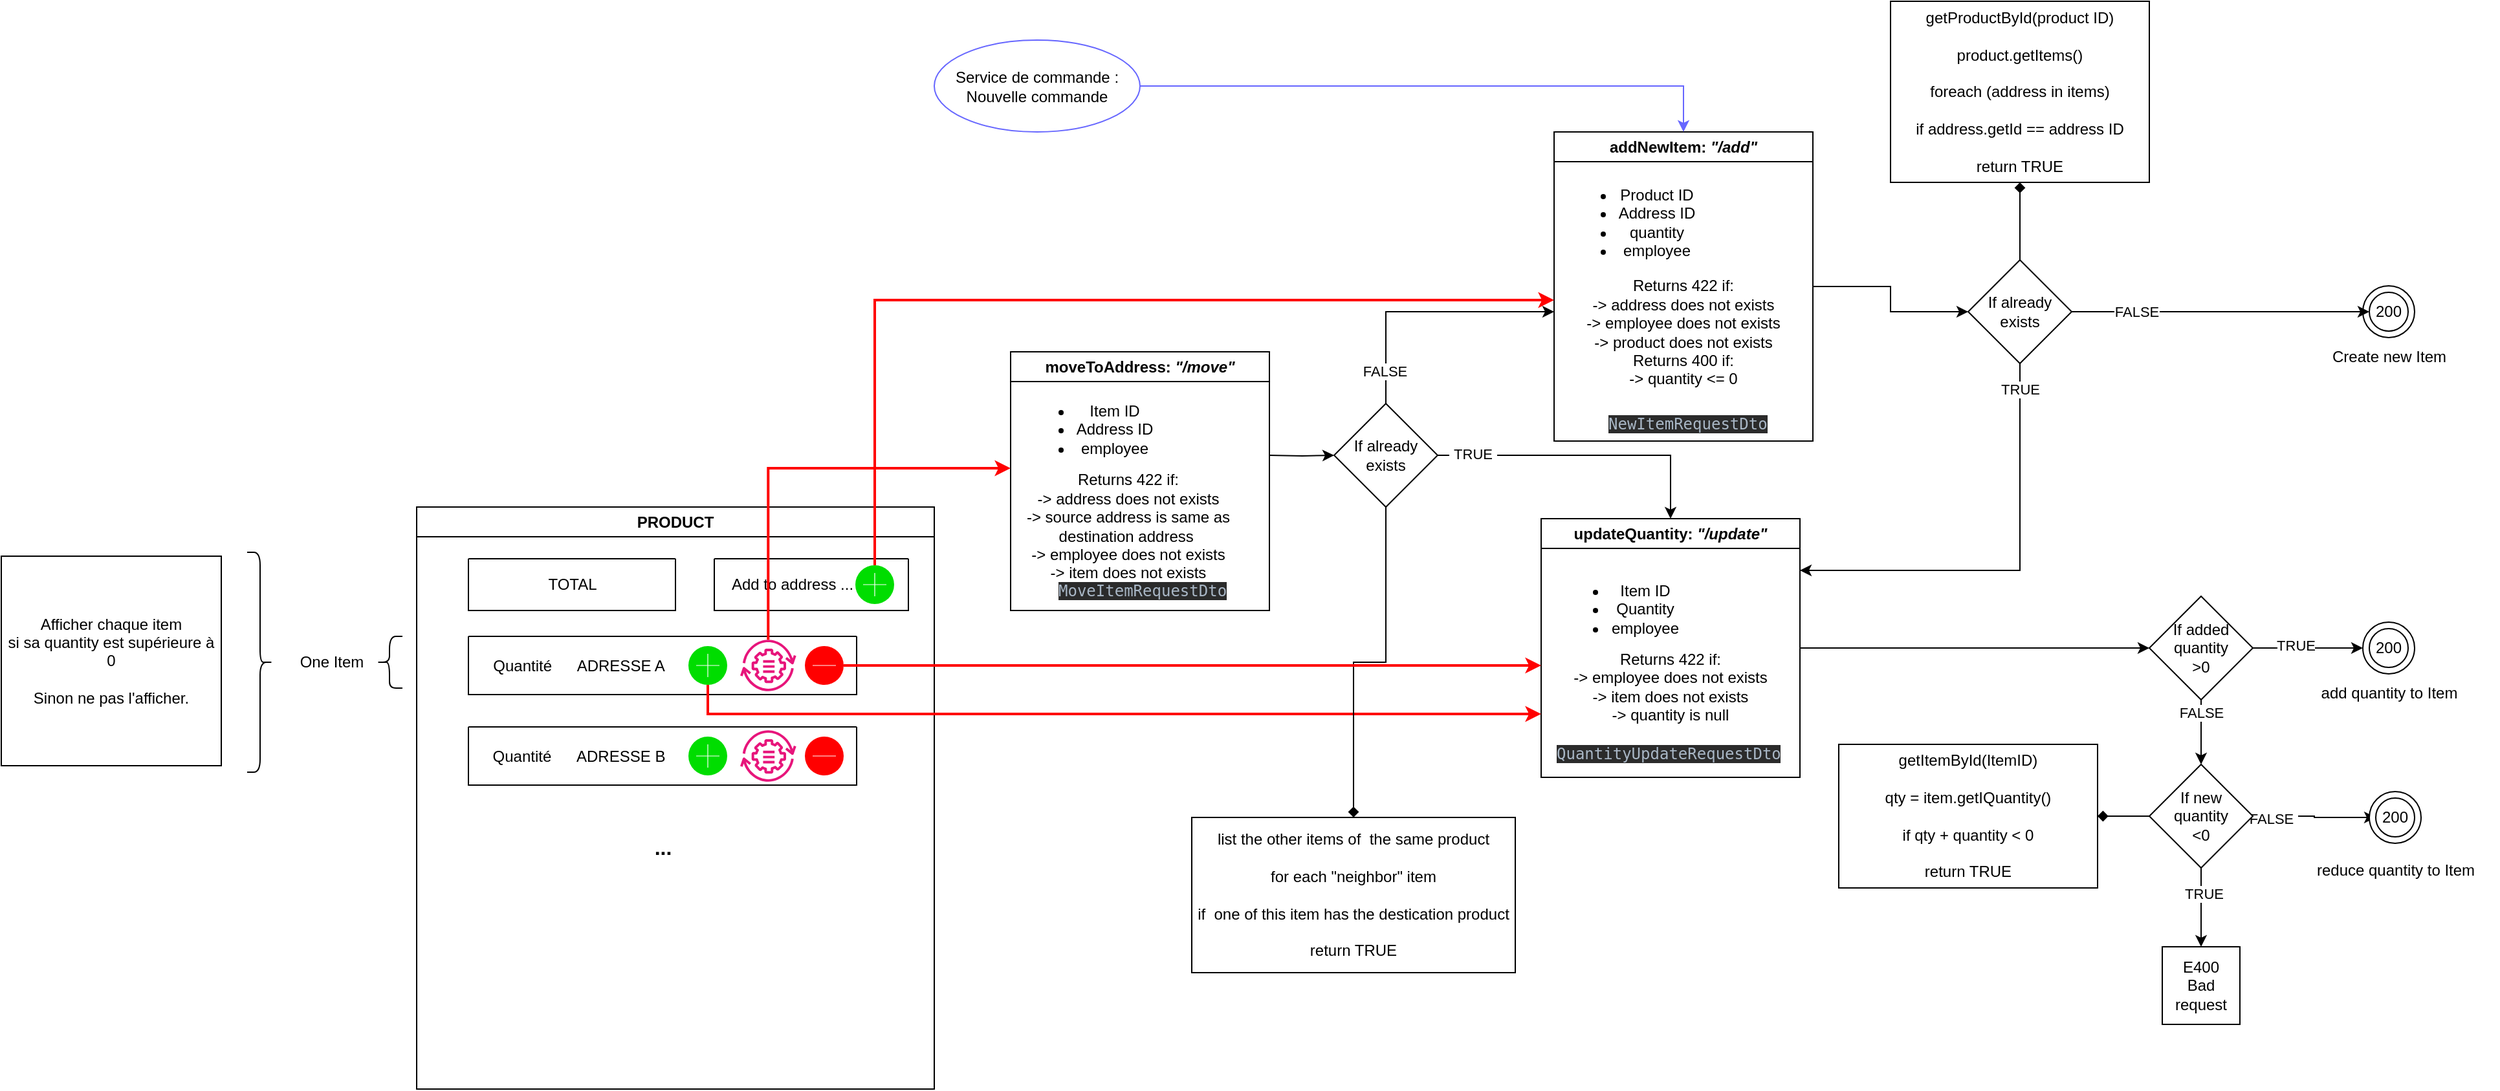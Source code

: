 <mxfile version="22.1.2" type="device">
  <diagram name="Page-1" id="juLC3zvcWGA9uQwjYyNq">
    <mxGraphModel dx="2390" dy="3745" grid="1" gridSize="10" guides="1" tooltips="1" connect="1" arrows="1" fold="1" page="1" pageScale="1" pageWidth="827" pageHeight="1169" math="0" shadow="0">
      <root>
        <mxCell id="0" />
        <mxCell id="1" parent="0" />
        <mxCell id="imZKD1N6SDobM8C1172t-1" value="PRODUCT" style="swimlane;whiteSpace=wrap;html=1;" parent="1" vertex="1">
          <mxGeometry x="1041" y="-880" width="400" height="450" as="geometry" />
        </mxCell>
        <mxCell id="imZKD1N6SDobM8C1172t-2" value="" style="swimlane;startSize=0;" parent="imZKD1N6SDobM8C1172t-1" vertex="1">
          <mxGeometry x="40" y="100" width="300" height="45" as="geometry" />
        </mxCell>
        <mxCell id="imZKD1N6SDobM8C1172t-3" value="Quantité&amp;nbsp; &amp;nbsp; &amp;nbsp; ADRESSE A" style="text;html=1;align=center;verticalAlign=middle;resizable=0;points=[];autosize=1;strokeColor=none;fillColor=none;" parent="imZKD1N6SDobM8C1172t-2" vertex="1">
          <mxGeometry x="5" y="7.5" width="160" height="30" as="geometry" />
        </mxCell>
        <mxCell id="imZKD1N6SDobM8C1172t-4" value="" style="html=1;verticalLabelPosition=bottom;labelBackgroundColor=#ffffff;verticalAlign=top;shadow=0;dashed=0;strokeWidth=2;shape=mxgraph.ios7.misc.add;fillColor=#00dd00;strokeColor=#ffffff;sketch=0;" parent="imZKD1N6SDobM8C1172t-2" vertex="1">
          <mxGeometry x="170" y="7.5" width="30" height="30" as="geometry" />
        </mxCell>
        <mxCell id="imZKD1N6SDobM8C1172t-5" value="" style="sketch=0;outlineConnect=0;fontColor=#232F3E;gradientColor=none;fillColor=#E7157B;strokeColor=none;dashed=0;verticalLabelPosition=bottom;verticalAlign=top;align=center;html=1;fontSize=12;fontStyle=0;aspect=fixed;pointerEvents=1;shape=mxgraph.aws4.systems_manager_change_manager;" parent="imZKD1N6SDobM8C1172t-2" vertex="1">
          <mxGeometry x="210" y="2.5" width="43.33" height="40" as="geometry" />
        </mxCell>
        <mxCell id="imZKD1N6SDobM8C1172t-6" value="" style="html=1;verticalLabelPosition=bottom;labelBackgroundColor=#ffffff;verticalAlign=top;shadow=0;dashed=0;strokeWidth=2;shape=mxgraph.ios7.misc.delete;fillColor=#ff0000;strokeColor=#ffffff;sketch=0;" parent="imZKD1N6SDobM8C1172t-2" vertex="1">
          <mxGeometry x="260" y="7.5" width="30" height="30" as="geometry" />
        </mxCell>
        <mxCell id="imZKD1N6SDobM8C1172t-7" value="" style="swimlane;startSize=0;" parent="imZKD1N6SDobM8C1172t-1" vertex="1">
          <mxGeometry x="40" y="40" width="160" height="40" as="geometry" />
        </mxCell>
        <mxCell id="imZKD1N6SDobM8C1172t-8" value="TOTAL" style="text;html=1;align=center;verticalAlign=middle;resizable=0;points=[];autosize=1;strokeColor=none;fillColor=none;" parent="imZKD1N6SDobM8C1172t-7" vertex="1">
          <mxGeometry x="50" y="5" width="60" height="30" as="geometry" />
        </mxCell>
        <mxCell id="imZKD1N6SDobM8C1172t-9" value="" style="swimlane;startSize=0;" parent="imZKD1N6SDobM8C1172t-1" vertex="1">
          <mxGeometry x="40" y="170" width="300" height="45" as="geometry" />
        </mxCell>
        <mxCell id="imZKD1N6SDobM8C1172t-10" value="Quantité&amp;nbsp; &amp;nbsp; &amp;nbsp; ADRESSE B" style="text;html=1;align=center;verticalAlign=middle;resizable=0;points=[];autosize=1;strokeColor=none;fillColor=none;" parent="imZKD1N6SDobM8C1172t-9" vertex="1">
          <mxGeometry x="5" y="7.5" width="160" height="30" as="geometry" />
        </mxCell>
        <mxCell id="imZKD1N6SDobM8C1172t-11" value="" style="html=1;verticalLabelPosition=bottom;labelBackgroundColor=#ffffff;verticalAlign=top;shadow=0;dashed=0;strokeWidth=2;shape=mxgraph.ios7.misc.add;fillColor=#00dd00;strokeColor=#ffffff;sketch=0;" parent="imZKD1N6SDobM8C1172t-9" vertex="1">
          <mxGeometry x="170" y="7.5" width="30" height="30" as="geometry" />
        </mxCell>
        <mxCell id="imZKD1N6SDobM8C1172t-12" value="" style="sketch=0;outlineConnect=0;fontColor=#232F3E;gradientColor=none;fillColor=#E7157B;strokeColor=none;dashed=0;verticalLabelPosition=bottom;verticalAlign=top;align=center;html=1;fontSize=12;fontStyle=0;aspect=fixed;pointerEvents=1;shape=mxgraph.aws4.systems_manager_change_manager;" parent="imZKD1N6SDobM8C1172t-9" vertex="1">
          <mxGeometry x="210" y="2.5" width="43.33" height="40" as="geometry" />
        </mxCell>
        <mxCell id="imZKD1N6SDobM8C1172t-13" value="" style="html=1;verticalLabelPosition=bottom;labelBackgroundColor=#ffffff;verticalAlign=top;shadow=0;dashed=0;strokeWidth=2;shape=mxgraph.ios7.misc.delete;fillColor=#ff0000;strokeColor=#ffffff;sketch=0;" parent="imZKD1N6SDobM8C1172t-9" vertex="1">
          <mxGeometry x="260" y="7.5" width="30" height="30" as="geometry" />
        </mxCell>
        <mxCell id="imZKD1N6SDobM8C1172t-16" value="" style="swimlane;startSize=0;" parent="imZKD1N6SDobM8C1172t-1" vertex="1">
          <mxGeometry x="230" y="40" width="150" height="40" as="geometry" />
        </mxCell>
        <mxCell id="imZKD1N6SDobM8C1172t-18" value="Add to address ..." style="text;html=1;align=center;verticalAlign=middle;resizable=0;points=[];autosize=1;strokeColor=none;fillColor=none;" parent="imZKD1N6SDobM8C1172t-16" vertex="1">
          <mxGeometry y="5" width="120" height="30" as="geometry" />
        </mxCell>
        <mxCell id="imZKD1N6SDobM8C1172t-15" value="" style="html=1;verticalLabelPosition=bottom;labelBackgroundColor=#ffffff;verticalAlign=top;shadow=0;dashed=0;strokeWidth=2;shape=mxgraph.ios7.misc.add;fillColor=#00dd00;strokeColor=#ffffff;sketch=0;" parent="imZKD1N6SDobM8C1172t-16" vertex="1">
          <mxGeometry x="109" y="5" width="30" height="30" as="geometry" />
        </mxCell>
        <mxCell id="imZKD1N6SDobM8C1172t-22" value="&lt;b&gt;&lt;font style=&quot;font-size: 16px;&quot;&gt;...&lt;/font&gt;&lt;/b&gt;" style="text;html=1;align=center;verticalAlign=middle;resizable=0;points=[];autosize=1;strokeColor=none;fillColor=none;" parent="imZKD1N6SDobM8C1172t-1" vertex="1">
          <mxGeometry x="170" y="248" width="40" height="30" as="geometry" />
        </mxCell>
        <mxCell id="imZKD1N6SDobM8C1172t-27" style="edgeStyle=orthogonalEdgeStyle;rounded=0;orthogonalLoop=1;jettySize=auto;html=1;" parent="1" source="imZKD1N6SDobM8C1172t-14" target="imZKD1N6SDobM8C1172t-26" edge="1">
          <mxGeometry relative="1" as="geometry" />
        </mxCell>
        <mxCell id="imZKD1N6SDobM8C1172t-14" value="addNewItem: &lt;i&gt;&quot;/add&quot;&lt;/i&gt;" style="swimlane;whiteSpace=wrap;html=1;startSize=23;" parent="1" vertex="1">
          <mxGeometry x="1920" y="-1170" width="200" height="239" as="geometry" />
        </mxCell>
        <mxCell id="imZKD1N6SDobM8C1172t-19" value="&lt;ul&gt;&lt;li&gt;Product ID&lt;/li&gt;&lt;li&gt;Address ID&lt;/li&gt;&lt;li&gt;quantity&lt;/li&gt;&lt;li&gt;employee&lt;/li&gt;&lt;/ul&gt;" style="text;html=1;align=center;verticalAlign=middle;resizable=0;points=[];autosize=1;strokeColor=none;fillColor=none;" parent="imZKD1N6SDobM8C1172t-14" vertex="1">
          <mxGeometry x="-1" y="20" width="120" height="100" as="geometry" />
        </mxCell>
        <mxCell id="imZKD1N6SDobM8C1172t-65" value="Returns 422 if:&lt;br&gt;-&amp;gt; address does not exists&lt;br&gt;-&amp;gt; employee does not exists&lt;br&gt;-&amp;gt; product does not exists&lt;br&gt;Returns 400 if:&lt;br&gt;-&amp;gt; quantity &amp;lt;= 0" style="text;html=1;strokeColor=none;fillColor=none;align=center;verticalAlign=middle;whiteSpace=wrap;rounded=0;" parent="imZKD1N6SDobM8C1172t-14" vertex="1">
          <mxGeometry x="19" y="140" width="162" height="30" as="geometry" />
        </mxCell>
        <mxCell id="ZWg43RYlgXbW-FR2VFtU-54" value="&lt;div style=&quot;background-color:#2b2b2b;color:#a9b7c6&quot;&gt;&lt;pre style=&quot;font-family:&#39;JetBrains Mono&#39;,monospace;font-size:9,8pt;&quot;&gt;NewItemRequestDto&lt;/pre&gt;&lt;/div&gt;" style="text;whiteSpace=wrap;html=1;" parent="imZKD1N6SDobM8C1172t-14" vertex="1">
          <mxGeometry x="40" y="200" width="160" height="30" as="geometry" />
        </mxCell>
        <mxCell id="imZKD1N6SDobM8C1172t-20" value="" style="shape=curlyBracket;whiteSpace=wrap;html=1;rounded=1;labelPosition=left;verticalLabelPosition=middle;align=right;verticalAlign=middle;" parent="1" vertex="1">
          <mxGeometry x="1010" y="-780" width="20" height="40" as="geometry" />
        </mxCell>
        <mxCell id="imZKD1N6SDobM8C1172t-21" value="One Item" style="text;html=1;align=center;verticalAlign=middle;resizable=0;points=[];autosize=1;strokeColor=none;fillColor=none;" parent="1" vertex="1">
          <mxGeometry x="940" y="-775" width="70" height="30" as="geometry" />
        </mxCell>
        <mxCell id="imZKD1N6SDobM8C1172t-42" style="edgeStyle=orthogonalEdgeStyle;rounded=0;orthogonalLoop=1;jettySize=auto;html=1;" parent="1" source="imZKD1N6SDobM8C1172t-23" target="imZKD1N6SDobM8C1172t-74" edge="1">
          <mxGeometry relative="1" as="geometry">
            <mxPoint x="2240" y="-771" as="targetPoint" />
          </mxGeometry>
        </mxCell>
        <mxCell id="imZKD1N6SDobM8C1172t-23" value="updateQuantity: &lt;i&gt;&quot;/update&quot;&lt;/i&gt;" style="swimlane;whiteSpace=wrap;html=1;" parent="1" vertex="1">
          <mxGeometry x="1910" y="-871" width="200" height="200" as="geometry" />
        </mxCell>
        <mxCell id="imZKD1N6SDobM8C1172t-24" value="&lt;ul&gt;&lt;li&gt;Item ID&lt;/li&gt;&lt;li&gt;Quantity&lt;/li&gt;&lt;li&gt;employee&lt;/li&gt;&lt;/ul&gt;" style="text;html=1;align=center;verticalAlign=middle;resizable=0;points=[];autosize=1;strokeColor=none;fillColor=none;" parent="imZKD1N6SDobM8C1172t-23" vertex="1">
          <mxGeometry y="30" width="120" height="80" as="geometry" />
        </mxCell>
        <mxCell id="ZWg43RYlgXbW-FR2VFtU-9" value="Returns 422 if:&lt;br&gt;-&amp;gt; employee does not exists&lt;br&gt;-&amp;gt; item does not exists&lt;br&gt;-&amp;gt; quantity is null" style="text;html=1;strokeColor=none;fillColor=none;align=center;verticalAlign=middle;whiteSpace=wrap;rounded=0;" parent="imZKD1N6SDobM8C1172t-23" vertex="1">
          <mxGeometry x="19" y="115" width="162" height="30" as="geometry" />
        </mxCell>
        <mxCell id="ZWg43RYlgXbW-FR2VFtU-51" value="&lt;div style=&quot;background-color:#2b2b2b;color:#a9b7c6&quot;&gt;&lt;pre style=&quot;font-family:&#39;JetBrains Mono&#39;,monospace;font-size:9,8pt;&quot;&gt;QuantityUpdateRequestDto&lt;/pre&gt;&lt;/div&gt;" style="text;whiteSpace=wrap;html=1;" parent="imZKD1N6SDobM8C1172t-23" vertex="1">
          <mxGeometry x="10" y="156" width="180" height="44" as="geometry" />
        </mxCell>
        <mxCell id="imZKD1N6SDobM8C1172t-28" style="edgeStyle=orthogonalEdgeStyle;rounded=0;orthogonalLoop=1;jettySize=auto;html=1;" parent="1" source="imZKD1N6SDobM8C1172t-26" target="imZKD1N6SDobM8C1172t-23" edge="1">
          <mxGeometry relative="1" as="geometry">
            <Array as="points">
              <mxPoint x="2280" y="-831" />
            </Array>
          </mxGeometry>
        </mxCell>
        <mxCell id="imZKD1N6SDobM8C1172t-29" value="TRUE" style="edgeLabel;html=1;align=center;verticalAlign=middle;resizable=0;points=[];" parent="imZKD1N6SDobM8C1172t-28" vertex="1" connectable="0">
          <mxGeometry x="-0.879" relative="1" as="geometry">
            <mxPoint as="offset" />
          </mxGeometry>
        </mxCell>
        <mxCell id="imZKD1N6SDobM8C1172t-40" style="edgeStyle=orthogonalEdgeStyle;rounded=0;orthogonalLoop=1;jettySize=auto;html=1;endArrow=diamond;endFill=1;" parent="1" source="imZKD1N6SDobM8C1172t-26" target="imZKD1N6SDobM8C1172t-38" edge="1">
          <mxGeometry relative="1" as="geometry" />
        </mxCell>
        <mxCell id="imZKD1N6SDobM8C1172t-26" value="If already&lt;br&gt;exists" style="rhombus;whiteSpace=wrap;html=1;" parent="1" vertex="1">
          <mxGeometry x="2240" y="-1071" width="80" height="80" as="geometry" />
        </mxCell>
        <mxCell id="imZKD1N6SDobM8C1172t-37" value="" style="group" parent="1" vertex="1" connectable="0">
          <mxGeometry x="2510" y="-1051" width="110" height="70" as="geometry" />
        </mxCell>
        <mxCell id="imZKD1N6SDobM8C1172t-32" value="" style="group" parent="imZKD1N6SDobM8C1172t-37" vertex="1" connectable="0">
          <mxGeometry x="35" width="40" height="40" as="geometry" />
        </mxCell>
        <mxCell id="imZKD1N6SDobM8C1172t-30" value="" style="ellipse;whiteSpace=wrap;html=1;" parent="imZKD1N6SDobM8C1172t-32" vertex="1">
          <mxGeometry width="40" height="40" as="geometry" />
        </mxCell>
        <mxCell id="imZKD1N6SDobM8C1172t-31" value="200" style="ellipse;whiteSpace=wrap;html=1;" parent="imZKD1N6SDobM8C1172t-32" vertex="1">
          <mxGeometry x="5" y="5" width="30" height="30" as="geometry" />
        </mxCell>
        <mxCell id="imZKD1N6SDobM8C1172t-36" value="Create new Item" style="text;html=1;align=center;verticalAlign=middle;resizable=0;points=[];autosize=1;strokeColor=none;fillColor=none;" parent="imZKD1N6SDobM8C1172t-37" vertex="1">
          <mxGeometry y="40" width="110" height="30" as="geometry" />
        </mxCell>
        <mxCell id="imZKD1N6SDobM8C1172t-38" value="getProductById(product ID)&lt;br&gt;&lt;br&gt;product.getItems()&lt;br&gt;&lt;br&gt;foreach (address in items)&lt;br&gt;&lt;br&gt;if address.getId == address ID&lt;br&gt;&lt;br&gt;return TRUE" style="rounded=0;whiteSpace=wrap;html=1;" parent="1" vertex="1">
          <mxGeometry x="2180" y="-1271" width="200" height="140" as="geometry" />
        </mxCell>
        <mxCell id="imZKD1N6SDobM8C1172t-46" style="edgeStyle=orthogonalEdgeStyle;rounded=0;orthogonalLoop=1;jettySize=auto;html=1;entryX=0;entryY=0.5;entryDx=0;entryDy=0;" parent="1" source="imZKD1N6SDobM8C1172t-74" target="imZKD1N6SDobM8C1172t-51" edge="1">
          <mxGeometry relative="1" as="geometry">
            <mxPoint x="2370" y="-771" as="targetPoint" />
          </mxGeometry>
        </mxCell>
        <mxCell id="imZKD1N6SDobM8C1172t-78" value="TRUE" style="edgeLabel;html=1;align=center;verticalAlign=middle;resizable=0;points=[];" parent="imZKD1N6SDobM8C1172t-46" vertex="1" connectable="0">
          <mxGeometry x="-0.24" y="2" relative="1" as="geometry">
            <mxPoint as="offset" />
          </mxGeometry>
        </mxCell>
        <mxCell id="imZKD1N6SDobM8C1172t-49" value="" style="group" parent="1" vertex="1" connectable="0">
          <mxGeometry x="2510" y="-791" width="140" height="70" as="geometry" />
        </mxCell>
        <mxCell id="imZKD1N6SDobM8C1172t-50" value="" style="group" parent="imZKD1N6SDobM8C1172t-49" vertex="1" connectable="0">
          <mxGeometry x="35" width="40" height="40" as="geometry" />
        </mxCell>
        <mxCell id="imZKD1N6SDobM8C1172t-51" value="" style="ellipse;whiteSpace=wrap;html=1;" parent="imZKD1N6SDobM8C1172t-50" vertex="1">
          <mxGeometry width="40" height="40" as="geometry" />
        </mxCell>
        <mxCell id="imZKD1N6SDobM8C1172t-52" value="200" style="ellipse;whiteSpace=wrap;html=1;" parent="imZKD1N6SDobM8C1172t-50" vertex="1">
          <mxGeometry x="5" y="5" width="30" height="30" as="geometry" />
        </mxCell>
        <mxCell id="imZKD1N6SDobM8C1172t-53" value="add quantity to Item" style="text;html=1;align=center;verticalAlign=middle;resizable=0;points=[];autosize=1;strokeColor=none;fillColor=none;" parent="imZKD1N6SDobM8C1172t-49" vertex="1">
          <mxGeometry x="-10" y="40" width="130" height="30" as="geometry" />
        </mxCell>
        <mxCell id="imZKD1N6SDobM8C1172t-55" style="edgeStyle=orthogonalEdgeStyle;rounded=0;orthogonalLoop=1;jettySize=auto;html=1;strokeColor=#FF0000;strokeWidth=2;" parent="1" source="imZKD1N6SDobM8C1172t-15" target="imZKD1N6SDobM8C1172t-14" edge="1">
          <mxGeometry relative="1" as="geometry">
            <Array as="points">
              <mxPoint x="1395" y="-1040" />
            </Array>
          </mxGeometry>
        </mxCell>
        <mxCell id="imZKD1N6SDobM8C1172t-70" style="edgeStyle=orthogonalEdgeStyle;rounded=0;orthogonalLoop=1;jettySize=auto;html=1;entryX=0;entryY=0.5;entryDx=0;entryDy=0;" parent="1" target="imZKD1N6SDobM8C1172t-61" edge="1">
          <mxGeometry relative="1" as="geometry">
            <mxPoint x="1700" y="-920" as="sourcePoint" />
          </mxGeometry>
        </mxCell>
        <mxCell id="imZKD1N6SDobM8C1172t-56" value="moveToAddress: &lt;i&gt;&quot;/move&quot;&lt;/i&gt;" style="swimlane;whiteSpace=wrap;html=1;" parent="1" vertex="1">
          <mxGeometry x="1500" y="-1000" width="200" height="200" as="geometry" />
        </mxCell>
        <mxCell id="imZKD1N6SDobM8C1172t-57" value="&lt;ul&gt;&lt;li&gt;Item ID&lt;/li&gt;&lt;li&gt;Address ID&lt;/li&gt;&lt;li&gt;&lt;span style=&quot;background-color: initial;&quot;&gt;employee&lt;/span&gt;&lt;br&gt;&lt;/li&gt;&lt;/ul&gt;" style="text;html=1;align=center;verticalAlign=middle;resizable=0;points=[];autosize=1;strokeColor=none;fillColor=none;" parent="imZKD1N6SDobM8C1172t-56" vertex="1">
          <mxGeometry y="20" width="120" height="80" as="geometry" />
        </mxCell>
        <mxCell id="ZWg43RYlgXbW-FR2VFtU-2" value="Returns 422 if:&lt;br&gt;-&amp;gt; address does not exists&lt;br&gt;-&amp;gt; source address is same as destination address&amp;nbsp;&lt;br&gt;-&amp;gt; employee does not exists&lt;br&gt;-&amp;gt; item does not exists" style="text;html=1;strokeColor=none;fillColor=none;align=center;verticalAlign=middle;whiteSpace=wrap;rounded=0;" parent="imZKD1N6SDobM8C1172t-56" vertex="1">
          <mxGeometry x="10" y="120" width="162" height="30" as="geometry" />
        </mxCell>
        <mxCell id="ZWg43RYlgXbW-FR2VFtU-55" value="&lt;div style=&quot;background-color:#2b2b2b;color:#a9b7c6&quot;&gt;&lt;pre style=&quot;font-family:&#39;JetBrains Mono&#39;,monospace;font-size:9,8pt;&quot;&gt;MoveItemRequestDto&lt;/pre&gt;&lt;/div&gt;" style="text;whiteSpace=wrap;html=1;" parent="imZKD1N6SDobM8C1172t-56" vertex="1">
          <mxGeometry x="35" y="159" width="130" height="30" as="geometry" />
        </mxCell>
        <mxCell id="imZKD1N6SDobM8C1172t-58" style="edgeStyle=orthogonalEdgeStyle;rounded=0;orthogonalLoop=1;jettySize=auto;html=1;strokeWidth=2;strokeColor=#FF0000;" parent="1" source="imZKD1N6SDobM8C1172t-4" target="imZKD1N6SDobM8C1172t-23" edge="1">
          <mxGeometry relative="1" as="geometry">
            <Array as="points">
              <mxPoint x="1266" y="-720" />
            </Array>
          </mxGeometry>
        </mxCell>
        <mxCell id="imZKD1N6SDobM8C1172t-66" style="edgeStyle=orthogonalEdgeStyle;rounded=0;orthogonalLoop=1;jettySize=auto;html=1;" parent="1" source="imZKD1N6SDobM8C1172t-61" target="imZKD1N6SDobM8C1172t-23" edge="1">
          <mxGeometry relative="1" as="geometry" />
        </mxCell>
        <mxCell id="imZKD1N6SDobM8C1172t-68" value="&amp;nbsp;TRUE&amp;nbsp;" style="edgeLabel;html=1;align=center;verticalAlign=middle;resizable=0;points=[];" parent="imZKD1N6SDobM8C1172t-66" vertex="1" connectable="0">
          <mxGeometry x="-0.767" y="1" relative="1" as="geometry">
            <mxPoint as="offset" />
          </mxGeometry>
        </mxCell>
        <mxCell id="imZKD1N6SDobM8C1172t-67" style="edgeStyle=orthogonalEdgeStyle;rounded=0;orthogonalLoop=1;jettySize=auto;html=1;exitX=0.5;exitY=0;exitDx=0;exitDy=0;" parent="1" source="imZKD1N6SDobM8C1172t-61" target="imZKD1N6SDobM8C1172t-14" edge="1">
          <mxGeometry relative="1" as="geometry">
            <Array as="points">
              <mxPoint x="1790" y="-1031" />
            </Array>
          </mxGeometry>
        </mxCell>
        <mxCell id="imZKD1N6SDobM8C1172t-69" value="&amp;nbsp;FALSE&amp;nbsp;" style="edgeLabel;html=1;align=center;verticalAlign=middle;resizable=0;points=[];" parent="imZKD1N6SDobM8C1172t-67" vertex="1" connectable="0">
          <mxGeometry x="-0.751" y="1" relative="1" as="geometry">
            <mxPoint as="offset" />
          </mxGeometry>
        </mxCell>
        <mxCell id="o--LsUCS9y7IGcxnvnFK-2" style="edgeStyle=orthogonalEdgeStyle;rounded=0;orthogonalLoop=1;jettySize=auto;html=1;endArrow=diamond;endFill=1;" edge="1" parent="1" source="imZKD1N6SDobM8C1172t-61" target="o--LsUCS9y7IGcxnvnFK-4">
          <mxGeometry relative="1" as="geometry">
            <mxPoint x="1790" y="-690" as="targetPoint" />
          </mxGeometry>
        </mxCell>
        <mxCell id="imZKD1N6SDobM8C1172t-61" value="If already&lt;br&gt;exists" style="rhombus;whiteSpace=wrap;html=1;" parent="1" vertex="1">
          <mxGeometry x="1750" y="-960" width="80" height="80" as="geometry" />
        </mxCell>
        <mxCell id="imZKD1N6SDobM8C1172t-74" value="If added quantity&lt;br&gt;&amp;gt;0" style="rhombus;whiteSpace=wrap;html=1;" parent="1" vertex="1">
          <mxGeometry x="2380" y="-811" width="80" height="80" as="geometry" />
        </mxCell>
        <mxCell id="ZWg43RYlgXbW-FR2VFtU-1" style="edgeStyle=orthogonalEdgeStyle;rounded=0;orthogonalLoop=1;jettySize=auto;html=1;strokeWidth=2;strokeColor=#FF0000;" parent="1" source="imZKD1N6SDobM8C1172t-5" target="imZKD1N6SDobM8C1172t-56" edge="1">
          <mxGeometry relative="1" as="geometry">
            <Array as="points">
              <mxPoint x="1313" y="-910" />
            </Array>
          </mxGeometry>
        </mxCell>
        <mxCell id="imZKD1N6SDobM8C1172t-73" style="edgeStyle=orthogonalEdgeStyle;rounded=0;orthogonalLoop=1;jettySize=auto;html=1;strokeColor=#FF0000;strokeWidth=2;" parent="1" source="imZKD1N6SDobM8C1172t-6" target="imZKD1N6SDobM8C1172t-23" edge="1">
          <mxGeometry relative="1" as="geometry">
            <mxPoint x="1356" y="-720" as="targetPoint" />
            <Array as="points">
              <mxPoint x="1790" y="-758" />
              <mxPoint x="1790" y="-758" />
            </Array>
          </mxGeometry>
        </mxCell>
        <mxCell id="ZWg43RYlgXbW-FR2VFtU-4" value="" style="edgeStyle=orthogonalEdgeStyle;rounded=0;orthogonalLoop=1;jettySize=auto;html=1;" parent="1" source="imZKD1N6SDobM8C1172t-26" target="imZKD1N6SDobM8C1172t-31" edge="1">
          <mxGeometry relative="1" as="geometry">
            <mxPoint x="2320" y="-1031" as="sourcePoint" />
            <mxPoint x="2440" y="-1031.0" as="targetPoint" />
          </mxGeometry>
        </mxCell>
        <mxCell id="ZWg43RYlgXbW-FR2VFtU-5" value="FALSE" style="edgeLabel;html=1;align=center;verticalAlign=middle;resizable=0;points=[];" parent="ZWg43RYlgXbW-FR2VFtU-4" vertex="1" connectable="0">
          <mxGeometry x="-0.638" y="-1" relative="1" as="geometry">
            <mxPoint x="8" y="-1" as="offset" />
          </mxGeometry>
        </mxCell>
        <mxCell id="ZWg43RYlgXbW-FR2VFtU-13" style="edgeStyle=orthogonalEdgeStyle;rounded=0;orthogonalLoop=1;jettySize=auto;html=1;" parent="1" source="ZWg43RYlgXbW-FR2VFtU-10" target="ZWg43RYlgXbW-FR2VFtU-12" edge="1">
          <mxGeometry relative="1" as="geometry">
            <mxPoint x="2271.45" y="-721" as="sourcePoint" />
          </mxGeometry>
        </mxCell>
        <mxCell id="ZWg43RYlgXbW-FR2VFtU-14" value="TRUE" style="edgeLabel;html=1;align=center;verticalAlign=middle;resizable=0;points=[];" parent="ZWg43RYlgXbW-FR2VFtU-13" vertex="1" connectable="0">
          <mxGeometry x="-0.357" y="2" relative="1" as="geometry">
            <mxPoint as="offset" />
          </mxGeometry>
        </mxCell>
        <mxCell id="ZWg43RYlgXbW-FR2VFtU-12" value="E400&lt;br&gt;Bad request" style="whiteSpace=wrap;html=1;aspect=fixed;" parent="1" vertex="1">
          <mxGeometry x="2390.0" y="-540" width="60" height="60" as="geometry" />
        </mxCell>
        <mxCell id="ZWg43RYlgXbW-FR2VFtU-15" value="" style="edgeStyle=orthogonalEdgeStyle;rounded=0;orthogonalLoop=1;jettySize=auto;html=1;" parent="1" source="imZKD1N6SDobM8C1172t-74" target="ZWg43RYlgXbW-FR2VFtU-10" edge="1">
          <mxGeometry relative="1" as="geometry">
            <Array as="points" />
            <mxPoint x="2420" y="-731" as="sourcePoint" />
            <mxPoint x="1950" y="-540" as="targetPoint" />
          </mxGeometry>
        </mxCell>
        <mxCell id="ZWg43RYlgXbW-FR2VFtU-16" value="FALSE" style="edgeLabel;html=1;align=center;verticalAlign=middle;resizable=0;points=[];" parent="ZWg43RYlgXbW-FR2VFtU-15" vertex="1" connectable="0">
          <mxGeometry x="-0.942" y="2" relative="1" as="geometry">
            <mxPoint x="-2" y="8" as="offset" />
          </mxGeometry>
        </mxCell>
        <mxCell id="ZWg43RYlgXbW-FR2VFtU-40" style="edgeStyle=orthogonalEdgeStyle;rounded=0;orthogonalLoop=1;jettySize=auto;html=1;" parent="1" source="ZWg43RYlgXbW-FR2VFtU-10" target="ZWg43RYlgXbW-FR2VFtU-46" edge="1">
          <mxGeometry relative="1" as="geometry">
            <mxPoint x="2540" y="-640" as="targetPoint" />
          </mxGeometry>
        </mxCell>
        <mxCell id="ZWg43RYlgXbW-FR2VFtU-41" value="&amp;nbsp;FALSE&amp;nbsp;" style="edgeLabel;html=1;align=center;verticalAlign=middle;resizable=0;points=[];" parent="ZWg43RYlgXbW-FR2VFtU-40" vertex="1" connectable="0">
          <mxGeometry x="-0.705" y="-2" relative="1" as="geometry">
            <mxPoint as="offset" />
          </mxGeometry>
        </mxCell>
        <mxCell id="ZWg43RYlgXbW-FR2VFtU-43" style="edgeStyle=orthogonalEdgeStyle;rounded=0;orthogonalLoop=1;jettySize=auto;html=1;endArrow=diamond;endFill=1;" parent="1" source="ZWg43RYlgXbW-FR2VFtU-10" target="ZWg43RYlgXbW-FR2VFtU-42" edge="1">
          <mxGeometry relative="1" as="geometry" />
        </mxCell>
        <mxCell id="ZWg43RYlgXbW-FR2VFtU-10" value="If new &lt;br&gt;quantity&lt;br&gt;&amp;lt;0" style="rhombus;whiteSpace=wrap;html=1;" parent="1" vertex="1">
          <mxGeometry x="2380" y="-681" width="80" height="80" as="geometry" />
        </mxCell>
        <mxCell id="ZWg43RYlgXbW-FR2VFtU-42" value="getItemById(ItemID)&lt;br&gt;&lt;br&gt;qty = item.getIQuantity()&lt;br&gt;&lt;br&gt;if qty + quantity &amp;lt; 0&lt;br&gt;&lt;br&gt;return TRUE" style="rounded=0;whiteSpace=wrap;html=1;" parent="1" vertex="1">
          <mxGeometry x="2140" y="-696.5" width="200" height="111" as="geometry" />
        </mxCell>
        <mxCell id="ZWg43RYlgXbW-FR2VFtU-44" value="" style="group" parent="1" vertex="1" connectable="0">
          <mxGeometry x="2550" y="-660" width="40" height="40" as="geometry" />
        </mxCell>
        <mxCell id="ZWg43RYlgXbW-FR2VFtU-45" value="" style="ellipse;whiteSpace=wrap;html=1;" parent="ZWg43RYlgXbW-FR2VFtU-44" vertex="1">
          <mxGeometry width="40" height="40" as="geometry" />
        </mxCell>
        <mxCell id="ZWg43RYlgXbW-FR2VFtU-46" value="200" style="ellipse;whiteSpace=wrap;html=1;" parent="ZWg43RYlgXbW-FR2VFtU-44" vertex="1">
          <mxGeometry x="5" y="5" width="30" height="30" as="geometry" />
        </mxCell>
        <mxCell id="ZWg43RYlgXbW-FR2VFtU-48" value="reduce quantity to Item" style="text;html=1;align=center;verticalAlign=middle;resizable=0;points=[];autosize=1;strokeColor=none;fillColor=none;" parent="1" vertex="1">
          <mxGeometry x="2495" y="-614" width="150" height="30" as="geometry" />
        </mxCell>
        <mxCell id="ZWg43RYlgXbW-FR2VFtU-49" value="" style="shape=curlyBracket;whiteSpace=wrap;html=1;rounded=1;labelPosition=left;verticalLabelPosition=middle;align=right;verticalAlign=middle;rotation=-180;" parent="1" vertex="1">
          <mxGeometry x="910" y="-845" width="20" height="170" as="geometry" />
        </mxCell>
        <mxCell id="ZWg43RYlgXbW-FR2VFtU-50" value="Afficher chaque item&lt;br&gt;si sa quantity est supérieure à 0&lt;br&gt;&lt;br&gt;Sinon ne pas l&#39;afficher." style="rounded=0;whiteSpace=wrap;html=1;" parent="1" vertex="1">
          <mxGeometry x="720" y="-842" width="170" height="162" as="geometry" />
        </mxCell>
        <mxCell id="o--LsUCS9y7IGcxnvnFK-4" value="list the other items of&amp;nbsp; the same product&lt;br&gt;&lt;br&gt;for each &quot;neighbor&quot; item&lt;br&gt;&lt;br&gt;if&amp;nbsp; one of this item has the destication product&lt;br&gt;&lt;br&gt;return TRUE" style="rounded=0;whiteSpace=wrap;html=1;" vertex="1" parent="1">
          <mxGeometry x="1640" y="-640" width="250" height="120" as="geometry" />
        </mxCell>
        <mxCell id="o--LsUCS9y7IGcxnvnFK-7" style="edgeStyle=orthogonalEdgeStyle;rounded=0;orthogonalLoop=1;jettySize=auto;html=1;entryX=0.5;entryY=0;entryDx=0;entryDy=0;strokeColor=#6666FF;" edge="1" parent="1" source="o--LsUCS9y7IGcxnvnFK-6" target="imZKD1N6SDobM8C1172t-14">
          <mxGeometry relative="1" as="geometry">
            <mxPoint x="1390" y="-1040" as="targetPoint" />
          </mxGeometry>
        </mxCell>
        <mxCell id="o--LsUCS9y7IGcxnvnFK-6" value="Service de commande :&lt;br&gt;Nouvelle commande" style="ellipse;whiteSpace=wrap;html=1;strokeColor=#6666FF;" vertex="1" parent="1">
          <mxGeometry x="1441" y="-1241" width="159" height="71" as="geometry" />
        </mxCell>
      </root>
    </mxGraphModel>
  </diagram>
</mxfile>
